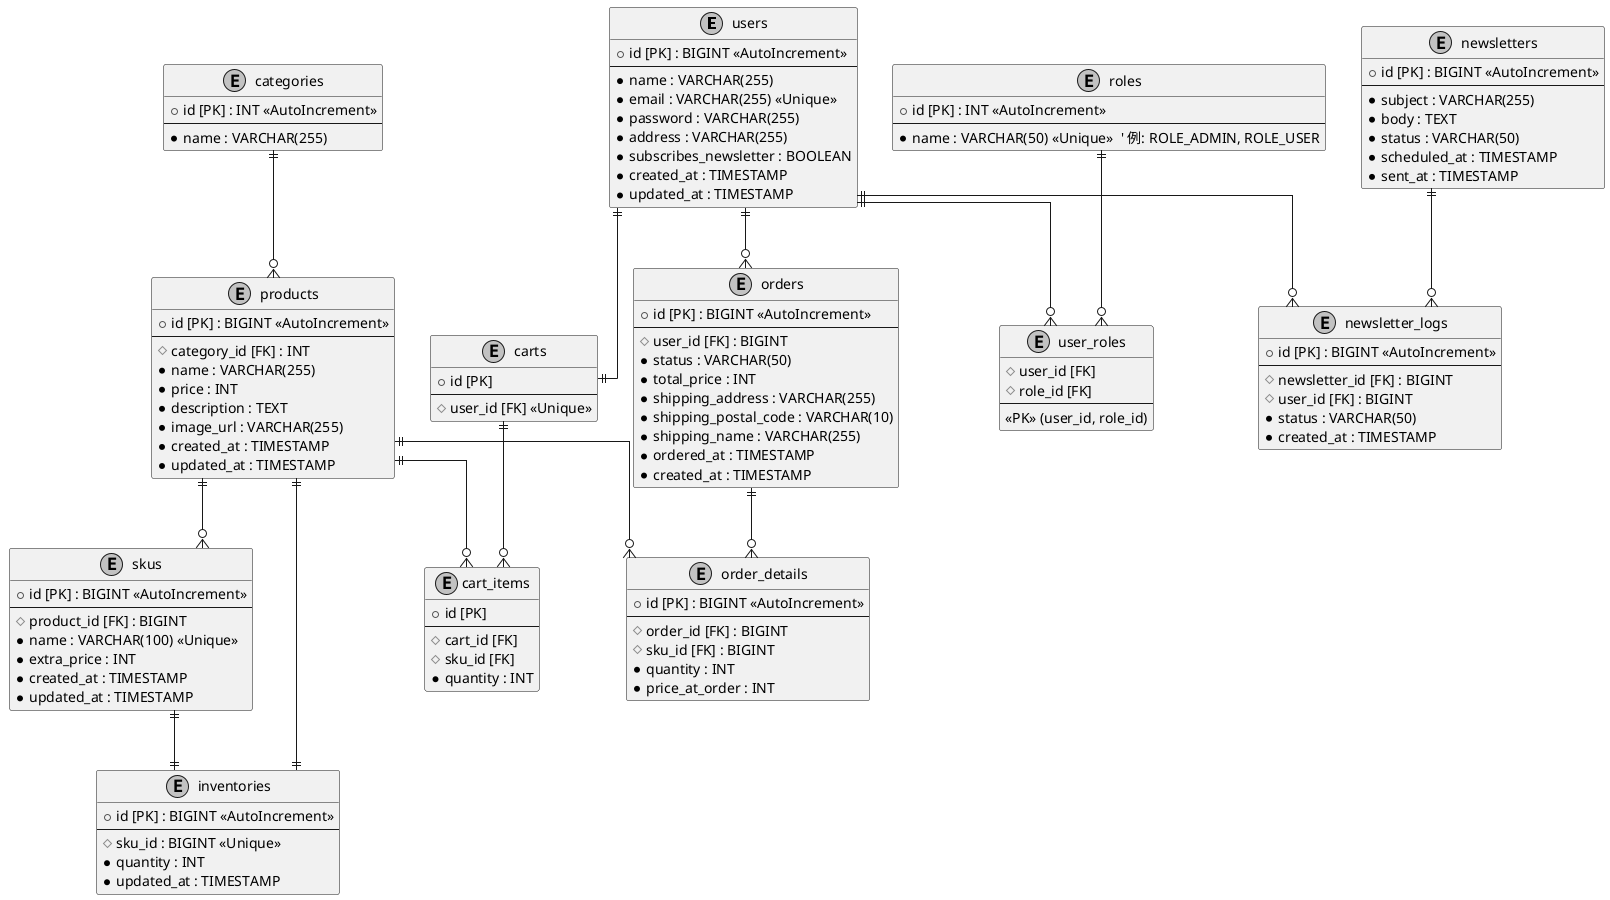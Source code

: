 @startuml EC Site ERD

' 図の見た目を整える skinparam
skinparam linetype ortho
skinparam monochrome true
hide empty members

' --- エンティティ（テーブル）の定義 ---

' ユーザーテーブル
entity "users" {
    + id [PK] : BIGINT <<AutoIncrement>>
    --
    * name : VARCHAR(255)
    * email : VARCHAR(255) <<Unique>>
    * password : VARCHAR(255)
    * address : VARCHAR(255)
    * subscribes_newsletter : BOOLEAN
    * created_at : TIMESTAMP
    * updated_at : TIMESTAMP
}

' 商品カテゴリテーブル
entity "categories" {
    + id [PK] : INT <<AutoIncrement>>
    --
    * name : VARCHAR(255)
}

' 商品テーブル
entity "products" {
    + id [PK] : BIGINT <<AutoIncrement>>
    --
    # category_id [FK] : INT
    * name : VARCHAR(255)
    * price : INT
    * description : TEXT
    * image_url : VARCHAR(255)
    * created_at : TIMESTAMP
    * updated_at : TIMESTAMP
}

' 注文テーブル
entity "orders" {
    + id [PK] : BIGINT <<AutoIncrement>>
    --
    # user_id [FK] : BIGINT
    * status : VARCHAR(50)
    * total_price : INT
    ' --- 配送先情報 ---
    * shipping_address : VARCHAR(255)
    * shipping_postal_code : VARCHAR(10)
    * shipping_name : VARCHAR(255)
    ' ---
    * ordered_at : TIMESTAMP
    * created_at : TIMESTAMP
}

' 注文明細テーブル（中間テーブル）
entity "order_details" {
    + id [PK] : BIGINT <<AutoIncrement>>
    --
    # order_id [FK] : BIGINT
    # sku_id [FK] : BIGINT
    * quantity : INT
    * price_at_order : INT
}

' SKUテーブル（商品に対するSKU情報）
entity "skus" {
    + id [PK] : BIGINT <<AutoIncrement>>
    --
    # product_id [FK] : BIGINT
    * name : VARCHAR(100) <<Unique>>
    * extra_price : INT
    * created_at : TIMESTAMP
    * updated_at : TIMESTAMP
}

' 在庫テーブル
entity "inventories" {
    + id [PK] : BIGINT <<AutoIncrement>>
    --
    # sku_id : BIGINT <<Unique>>
    * quantity : INT
    * updated_at : TIMESTAMP
}

' カートテーブル
entity "carts" {
    + id [PK]
    --
    # user_id [FK] <<Unique>>
}

' カート内商品テーブル
entity "cart_items" {
    + id [PK]
    --
    # cart_id [FK]
    # sku_id [FK]
    * quantity : INT
}

' ロールマスタテーブル
entity "roles" {
    + id [PK] : INT <<AutoIncrement>>
    --
    * name : VARCHAR(50) <<Unique>>  ' 例: ROLE_ADMIN, ROLE_USER
}

' ユーザーとロールの中間テーブル
entity "user_roles" {
    # user_id [FK]
    # role_id [FK]
    --
    <<PK>> (user_id, role_id)
}

' メールマガジン管理テーブル
entity "newsletters" {
    + id [PK] : BIGINT <<AutoIncrement>>
    --
    * subject : VARCHAR(255)
    * body : TEXT
    * status : VARCHAR(50)
    * scheduled_at : TIMESTAMP
    * sent_at : TIMESTAMP
}

' メールマガジン配信ログテーブル
entity "newsletter_logs" {
    + id [PK] : BIGINT <<AutoIncrement>>
    --
    # newsletter_id [FK] : BIGINT
    # user_id [FK] : BIGINT
    * status : VARCHAR(50)
    * created_at : TIMESTAMP
}


' --- リレーションシップの定義 ---

' ユーザーと注文 1対多
users ||--o{orders

' カテゴリと商品 1対多
categories ||--o{products

' 注文と注文明細 1対多
orders ||--o{order_details

' 商品と注文明細 1対多
products ||--o{order_details

' 商品と在庫は1対1
products ||--|| inventories

' 商品とSKUは1対多
products ||--o{skus

' SKUと在庫は1対1
skus ||--|| inventories

' カート機能のリレーション
users ||--|| carts
carts ||--o{cart_items
products ||--o{cart_items

'ユーザーロールのリレーション
users ||--o{user_roles
roles ||--o{user_roles

' メールマガジンのリレーション
newsletters ||--o{newsletter_logs
users ||--o{newsletter_logs

@enduml